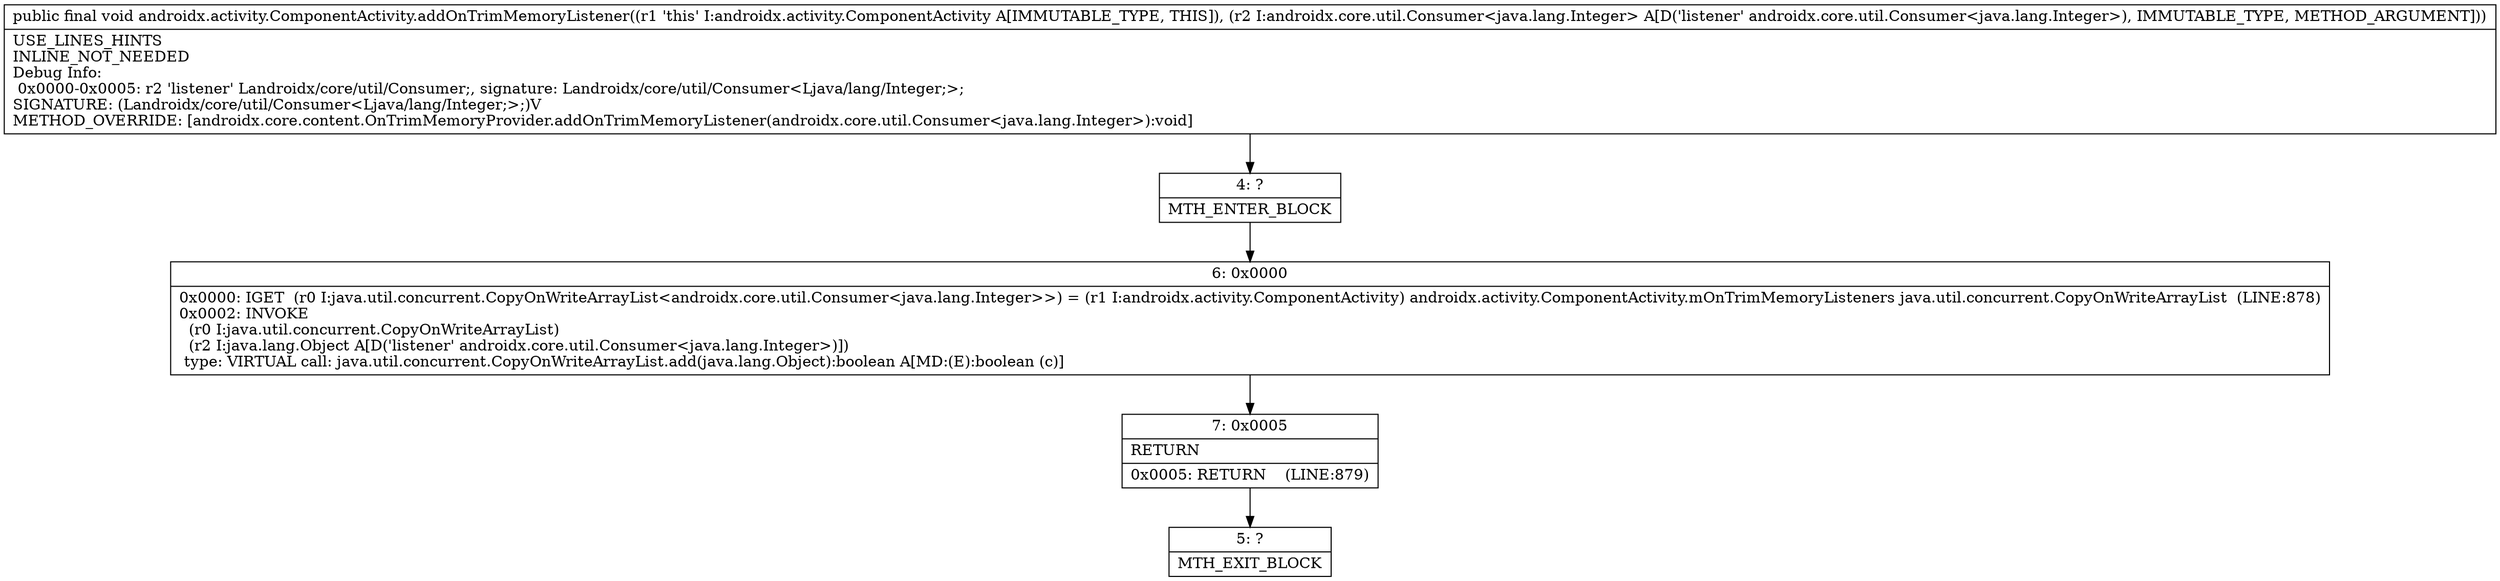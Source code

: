 digraph "CFG forandroidx.activity.ComponentActivity.addOnTrimMemoryListener(Landroidx\/core\/util\/Consumer;)V" {
Node_4 [shape=record,label="{4\:\ ?|MTH_ENTER_BLOCK\l}"];
Node_6 [shape=record,label="{6\:\ 0x0000|0x0000: IGET  (r0 I:java.util.concurrent.CopyOnWriteArrayList\<androidx.core.util.Consumer\<java.lang.Integer\>\>) = (r1 I:androidx.activity.ComponentActivity) androidx.activity.ComponentActivity.mOnTrimMemoryListeners java.util.concurrent.CopyOnWriteArrayList  (LINE:878)\l0x0002: INVOKE  \l  (r0 I:java.util.concurrent.CopyOnWriteArrayList)\l  (r2 I:java.lang.Object A[D('listener' androidx.core.util.Consumer\<java.lang.Integer\>)])\l type: VIRTUAL call: java.util.concurrent.CopyOnWriteArrayList.add(java.lang.Object):boolean A[MD:(E):boolean (c)]\l}"];
Node_7 [shape=record,label="{7\:\ 0x0005|RETURN\l|0x0005: RETURN    (LINE:879)\l}"];
Node_5 [shape=record,label="{5\:\ ?|MTH_EXIT_BLOCK\l}"];
MethodNode[shape=record,label="{public final void androidx.activity.ComponentActivity.addOnTrimMemoryListener((r1 'this' I:androidx.activity.ComponentActivity A[IMMUTABLE_TYPE, THIS]), (r2 I:androidx.core.util.Consumer\<java.lang.Integer\> A[D('listener' androidx.core.util.Consumer\<java.lang.Integer\>), IMMUTABLE_TYPE, METHOD_ARGUMENT]))  | USE_LINES_HINTS\lINLINE_NOT_NEEDED\lDebug Info:\l  0x0000\-0x0005: r2 'listener' Landroidx\/core\/util\/Consumer;, signature: Landroidx\/core\/util\/Consumer\<Ljava\/lang\/Integer;\>;\lSIGNATURE: (Landroidx\/core\/util\/Consumer\<Ljava\/lang\/Integer;\>;)V\lMETHOD_OVERRIDE: [androidx.core.content.OnTrimMemoryProvider.addOnTrimMemoryListener(androidx.core.util.Consumer\<java.lang.Integer\>):void]\l}"];
MethodNode -> Node_4;Node_4 -> Node_6;
Node_6 -> Node_7;
Node_7 -> Node_5;
}

